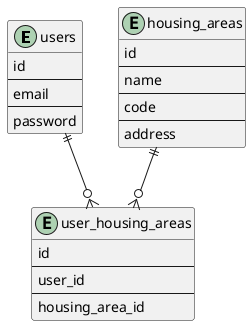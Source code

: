 @startuml database

entity users {
    id
    --
    email
    --
    password
}

entity user_housing_areas {
    id
    --
    user_id
    --
    housing_area_id
}

entity housing_areas {
    id
    --
    name
    --
    code
    --
    address
}

housing_areas ||--o{ user_housing_areas
users ||--o{ user_housing_areas

@enduml